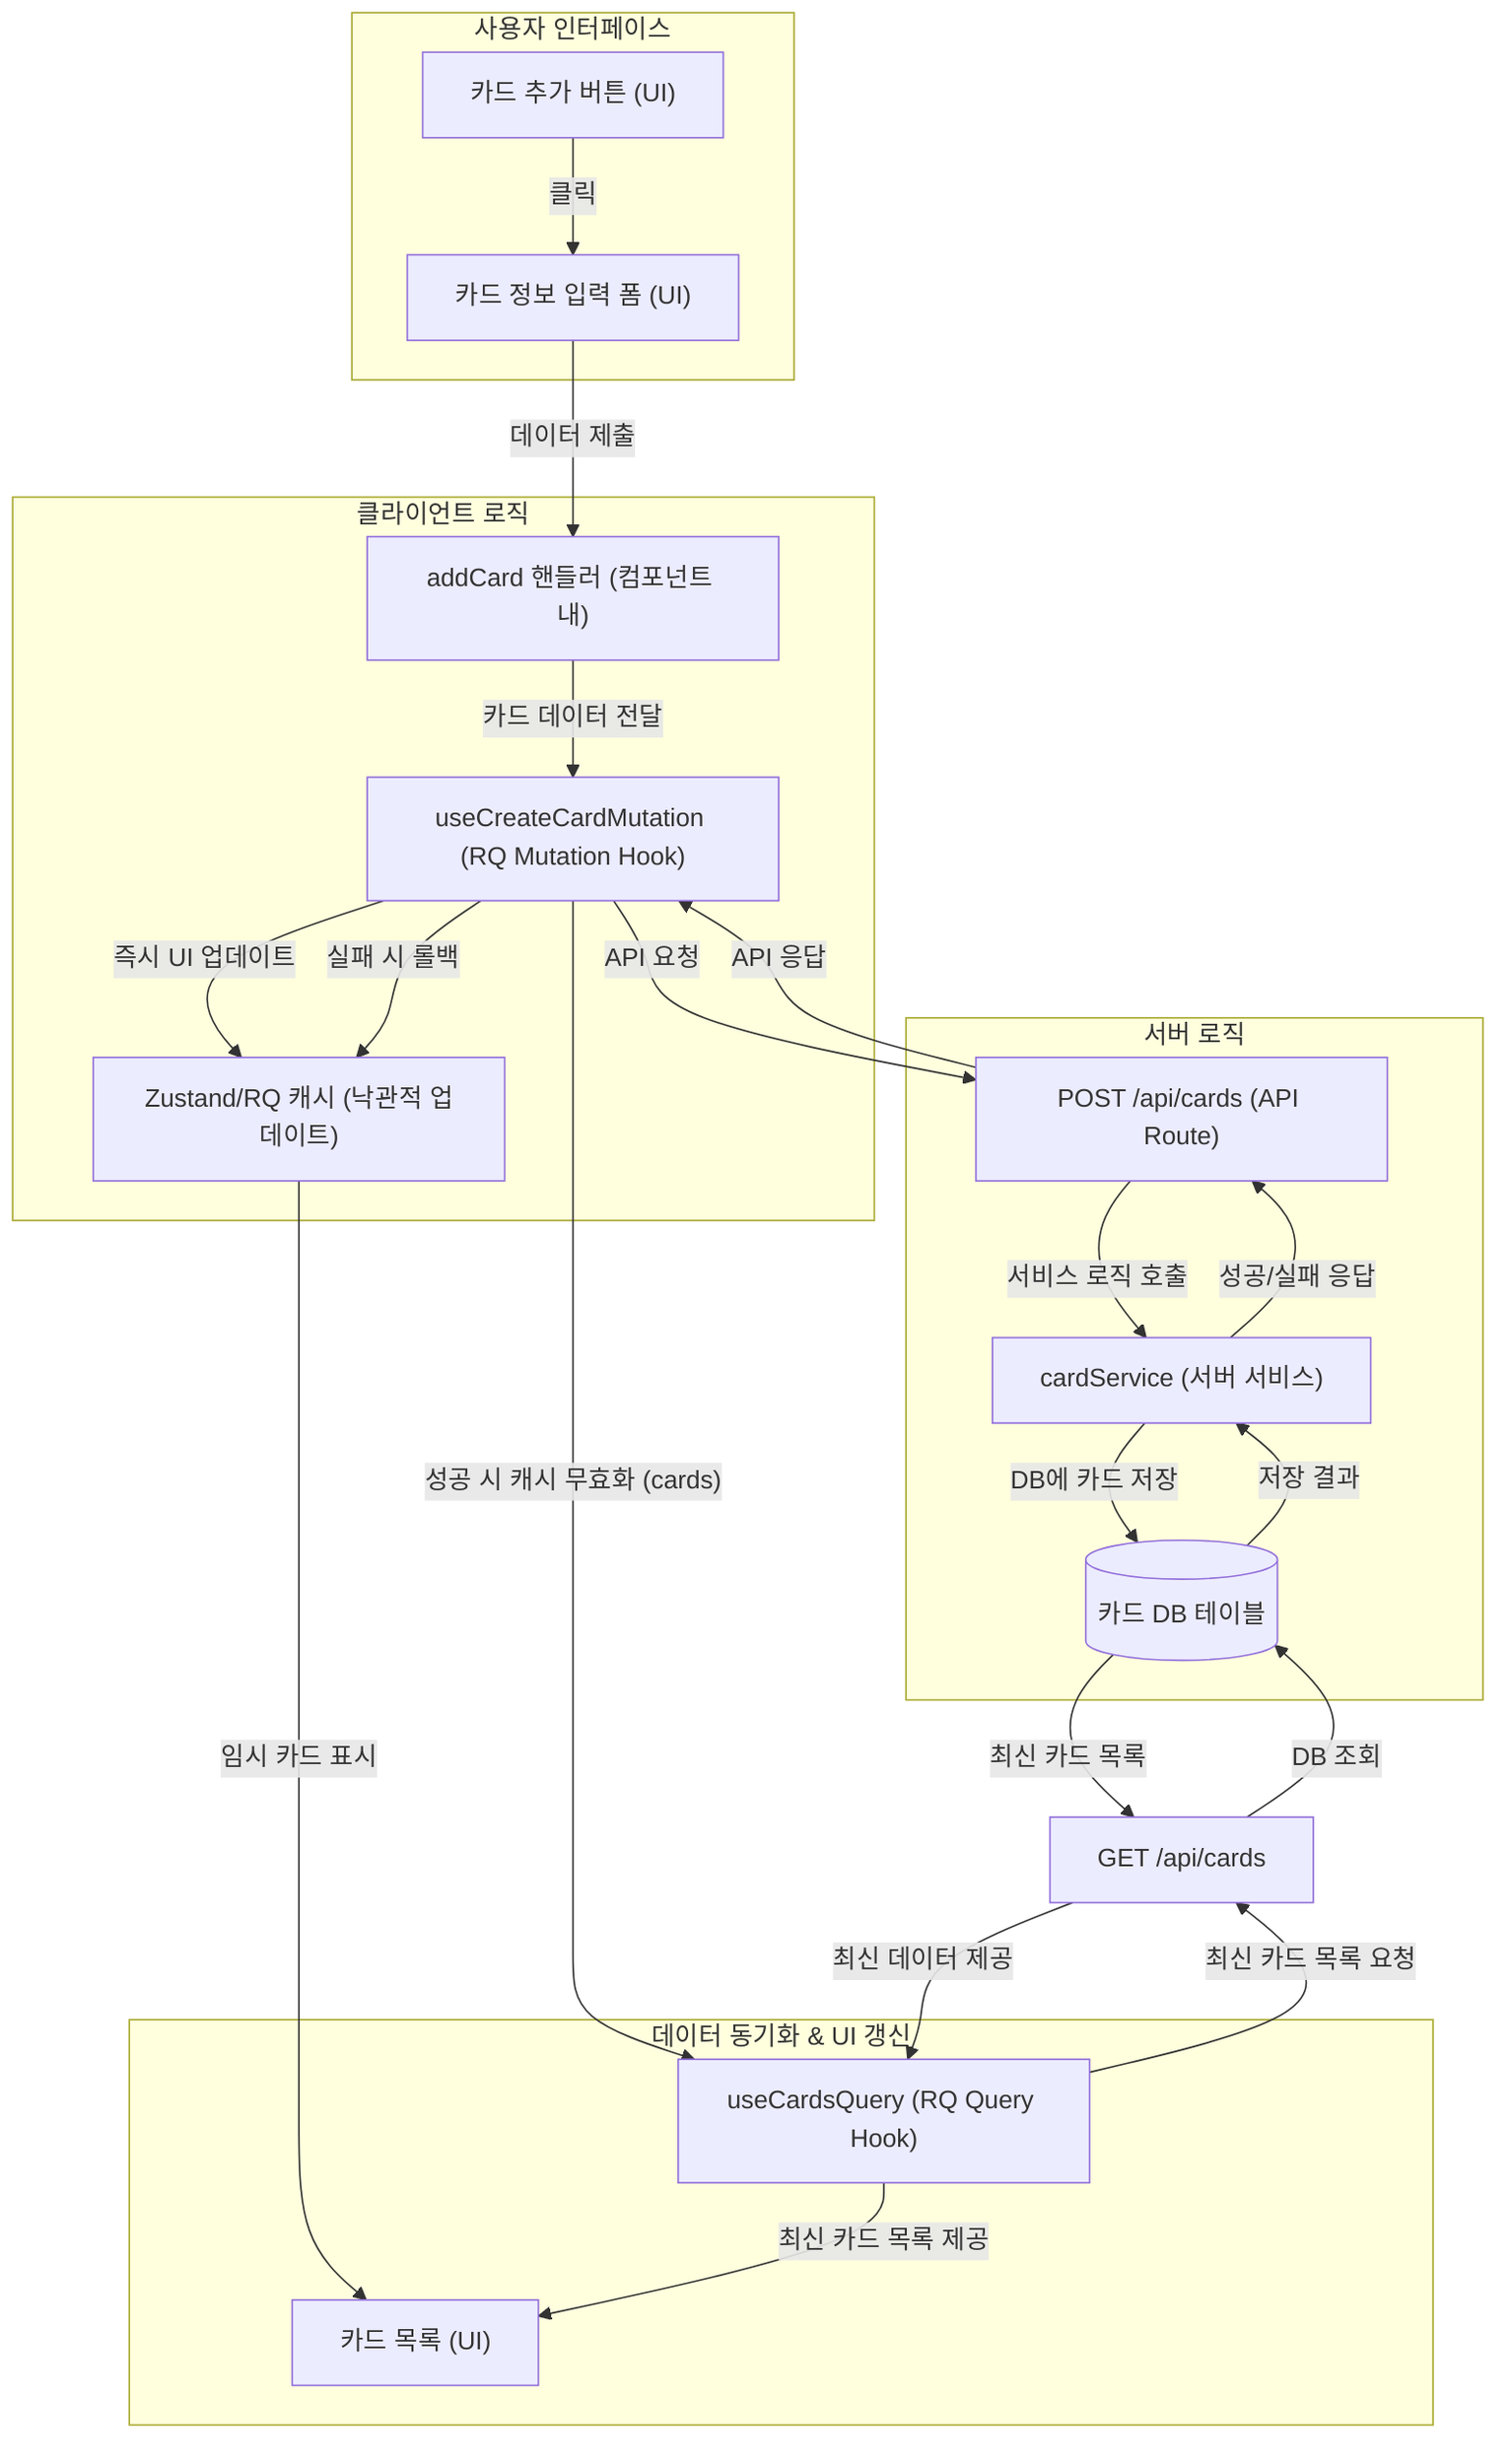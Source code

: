 graph TD
    subgraph UserInteraction["사용자 인터페이스"]
        direction LR
        UI_Button["카드 추가 버튼 (UI)"]
        UI_Form["카드 정보 입력 폼 (UI)"]
    end

    subgraph ClientLogic["클라이언트 로직"]
        direction LR
        Hook_HandleAddCard["addCard 핸들러 (컴포넌트 내)"]
        Hook_UseCreateCardMutation["useCreateCardMutation (RQ Mutation Hook)"]
        Store_OptimisticUI["Zustand/RQ 캐시 (낙관적 업데이트)"]
    end

    subgraph ServerLogic["서버 로직"]
        direction LR
        API_CreateCard["POST /api/cards (API Route)"]
        Service_CardService["cardService (서버 서비스)"]
        DB_Cards[(카드 DB 테이블)]
    end

    subgraph DataFlow["데이터 동기화 & UI 갱신"]
        direction LR
        Hook_UseCardsQuery["useCardsQuery (RQ Query Hook)"]
        UI_CardList["카드 목록 (UI)"]
    end

    %% 카드 생성 요청 흐름
    UI_Button -->|클릭| UI_Form
    UI_Form -->|데이터 제출| Hook_HandleAddCard
    Hook_HandleAddCard -->|카드 데이터 전달| Hook_UseCreateCardMutation

    %% 낙관적 업데이트
    Hook_UseCreateCardMutation -->|즉시 UI 업데이트| Store_OptimisticUI
    Store_OptimisticUI -->|임시 카드 표시| UI_CardList

    %% API 호출 및 서버 처리
    Hook_UseCreateCardMutation -->|API 요청| API_CreateCard
    API_CreateCard -->|서비스 로직 호출| Service_CardService
    Service_CardService -->|DB에 카드 저장| DB_Cards
    DB_Cards -->|저장 결과| Service_CardService
    Service_CardService -->|성공/실패 응답| API_CreateCard
    API_CreateCard -->|API 응답| Hook_UseCreateCardMutation

    %% 캐시 무효화 & 최신 데이터 요청 흐름
    Hook_UseCreateCardMutation -->|"성공 시 캐시 무효화 (cards)"| Hook_UseCardsQuery
    Hook_UseCardsQuery -->|최신 카드 목록 요청| API_GetCards["GET /api/cards"]
    API_GetCards -->|DB 조회| DB_Cards
    DB_Cards -->|최신 카드 목록| API_GetCards
    API_GetCards -->|최신 데이터 제공| Hook_UseCardsQuery
    Hook_UseCardsQuery -->|최신 카드 목록 제공| UI_CardList

    %% 에러 처리
    Hook_UseCreateCardMutation --> |"실패 시 롤백"| Store_OptimisticUI
